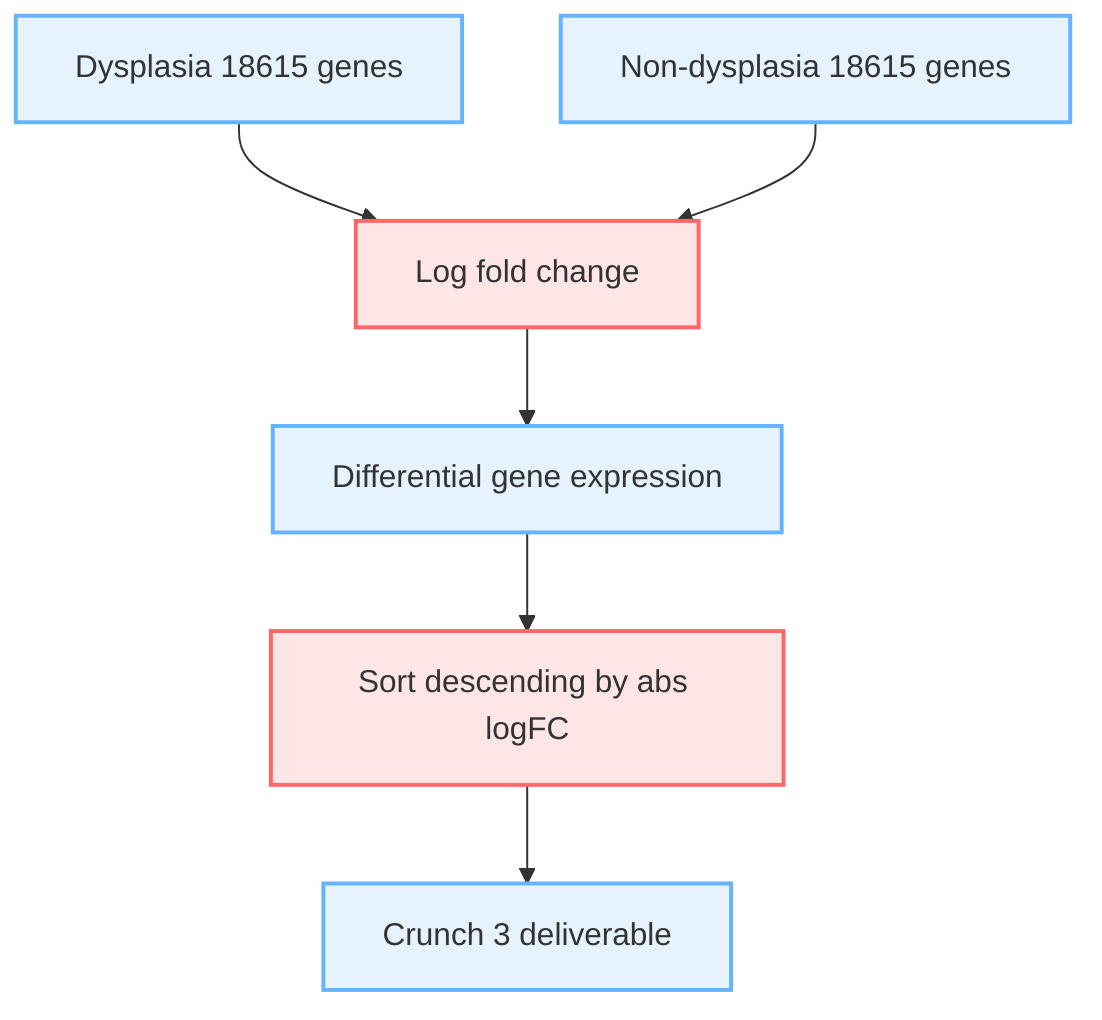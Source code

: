 %%{init: {'themeVariables': {'nodeTextColor':'#000'}}}%%
flowchart TD
    classDef data fill:#e6f3ff,stroke:#66b3ff,stroke-width:2px
    classDef op fill:#ffe6e6,stroke:#ff6666,stroke-width:2px,shape:round-rect
    data40["Dysplasia 18615 genes"]:::data
    data41["Non-dysplasia 18615 genes"]:::data
    op31["Log fold change"]:::op
    data44["Differential gene expression"]:::data
    data40 & data41 --> op31 --> data44
    op32["Sort descending by abs logFC"]:::op
    data45["Crunch 3 deliverable"]:::data
    data44 --> op32 --> data45
